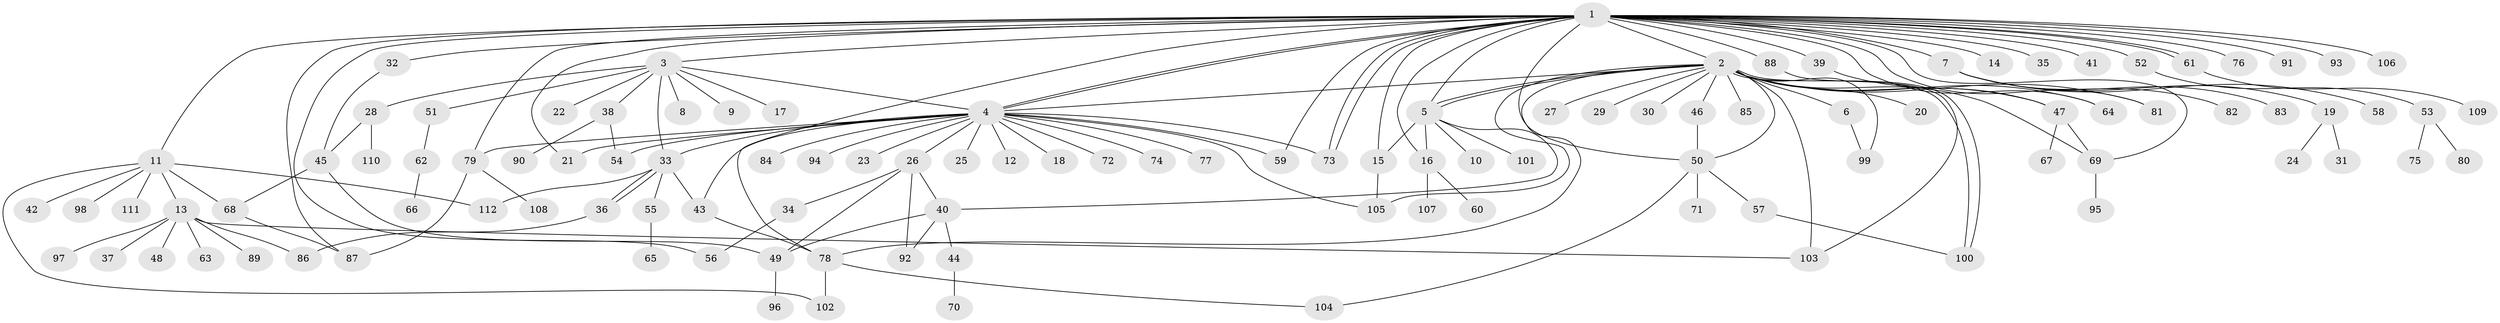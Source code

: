 // Generated by graph-tools (version 1.1) at 2025/11/02/27/25 16:11:13]
// undirected, 112 vertices, 157 edges
graph export_dot {
graph [start="1"]
  node [color=gray90,style=filled];
  1;
  2;
  3;
  4;
  5;
  6;
  7;
  8;
  9;
  10;
  11;
  12;
  13;
  14;
  15;
  16;
  17;
  18;
  19;
  20;
  21;
  22;
  23;
  24;
  25;
  26;
  27;
  28;
  29;
  30;
  31;
  32;
  33;
  34;
  35;
  36;
  37;
  38;
  39;
  40;
  41;
  42;
  43;
  44;
  45;
  46;
  47;
  48;
  49;
  50;
  51;
  52;
  53;
  54;
  55;
  56;
  57;
  58;
  59;
  60;
  61;
  62;
  63;
  64;
  65;
  66;
  67;
  68;
  69;
  70;
  71;
  72;
  73;
  74;
  75;
  76;
  77;
  78;
  79;
  80;
  81;
  82;
  83;
  84;
  85;
  86;
  87;
  88;
  89;
  90;
  91;
  92;
  93;
  94;
  95;
  96;
  97;
  98;
  99;
  100;
  101;
  102;
  103;
  104;
  105;
  106;
  107;
  108;
  109;
  110;
  111;
  112;
  1 -- 2;
  1 -- 3;
  1 -- 4;
  1 -- 4;
  1 -- 5;
  1 -- 7;
  1 -- 11;
  1 -- 14;
  1 -- 15;
  1 -- 16;
  1 -- 21;
  1 -- 32;
  1 -- 35;
  1 -- 39;
  1 -- 41;
  1 -- 50;
  1 -- 52;
  1 -- 56;
  1 -- 59;
  1 -- 61;
  1 -- 61;
  1 -- 64;
  1 -- 69;
  1 -- 73;
  1 -- 73;
  1 -- 76;
  1 -- 78;
  1 -- 79;
  1 -- 81;
  1 -- 87;
  1 -- 88;
  1 -- 91;
  1 -- 93;
  1 -- 106;
  2 -- 4;
  2 -- 5;
  2 -- 5;
  2 -- 6;
  2 -- 20;
  2 -- 27;
  2 -- 29;
  2 -- 30;
  2 -- 46;
  2 -- 47;
  2 -- 50;
  2 -- 64;
  2 -- 69;
  2 -- 78;
  2 -- 81;
  2 -- 85;
  2 -- 99;
  2 -- 100;
  2 -- 100;
  2 -- 103;
  2 -- 105;
  3 -- 4;
  3 -- 8;
  3 -- 9;
  3 -- 17;
  3 -- 22;
  3 -- 28;
  3 -- 33;
  3 -- 38;
  3 -- 51;
  4 -- 12;
  4 -- 18;
  4 -- 21;
  4 -- 23;
  4 -- 25;
  4 -- 26;
  4 -- 33;
  4 -- 43;
  4 -- 54;
  4 -- 59;
  4 -- 72;
  4 -- 73;
  4 -- 74;
  4 -- 77;
  4 -- 79;
  4 -- 84;
  4 -- 94;
  4 -- 105;
  5 -- 10;
  5 -- 15;
  5 -- 16;
  5 -- 40;
  5 -- 101;
  6 -- 99;
  7 -- 19;
  7 -- 58;
  7 -- 82;
  7 -- 83;
  11 -- 13;
  11 -- 42;
  11 -- 68;
  11 -- 98;
  11 -- 102;
  11 -- 111;
  11 -- 112;
  13 -- 37;
  13 -- 48;
  13 -- 63;
  13 -- 86;
  13 -- 89;
  13 -- 97;
  13 -- 103;
  15 -- 105;
  16 -- 60;
  16 -- 107;
  19 -- 24;
  19 -- 31;
  26 -- 34;
  26 -- 40;
  26 -- 49;
  26 -- 92;
  28 -- 45;
  28 -- 110;
  32 -- 45;
  33 -- 36;
  33 -- 36;
  33 -- 43;
  33 -- 55;
  33 -- 112;
  34 -- 56;
  36 -- 86;
  38 -- 54;
  38 -- 90;
  39 -- 47;
  40 -- 44;
  40 -- 49;
  40 -- 92;
  43 -- 78;
  44 -- 70;
  45 -- 49;
  45 -- 68;
  46 -- 50;
  47 -- 67;
  47 -- 69;
  49 -- 96;
  50 -- 57;
  50 -- 71;
  50 -- 104;
  51 -- 62;
  52 -- 53;
  53 -- 75;
  53 -- 80;
  55 -- 65;
  57 -- 100;
  61 -- 109;
  62 -- 66;
  68 -- 87;
  69 -- 95;
  78 -- 102;
  78 -- 104;
  79 -- 87;
  79 -- 108;
  88 -- 103;
}

